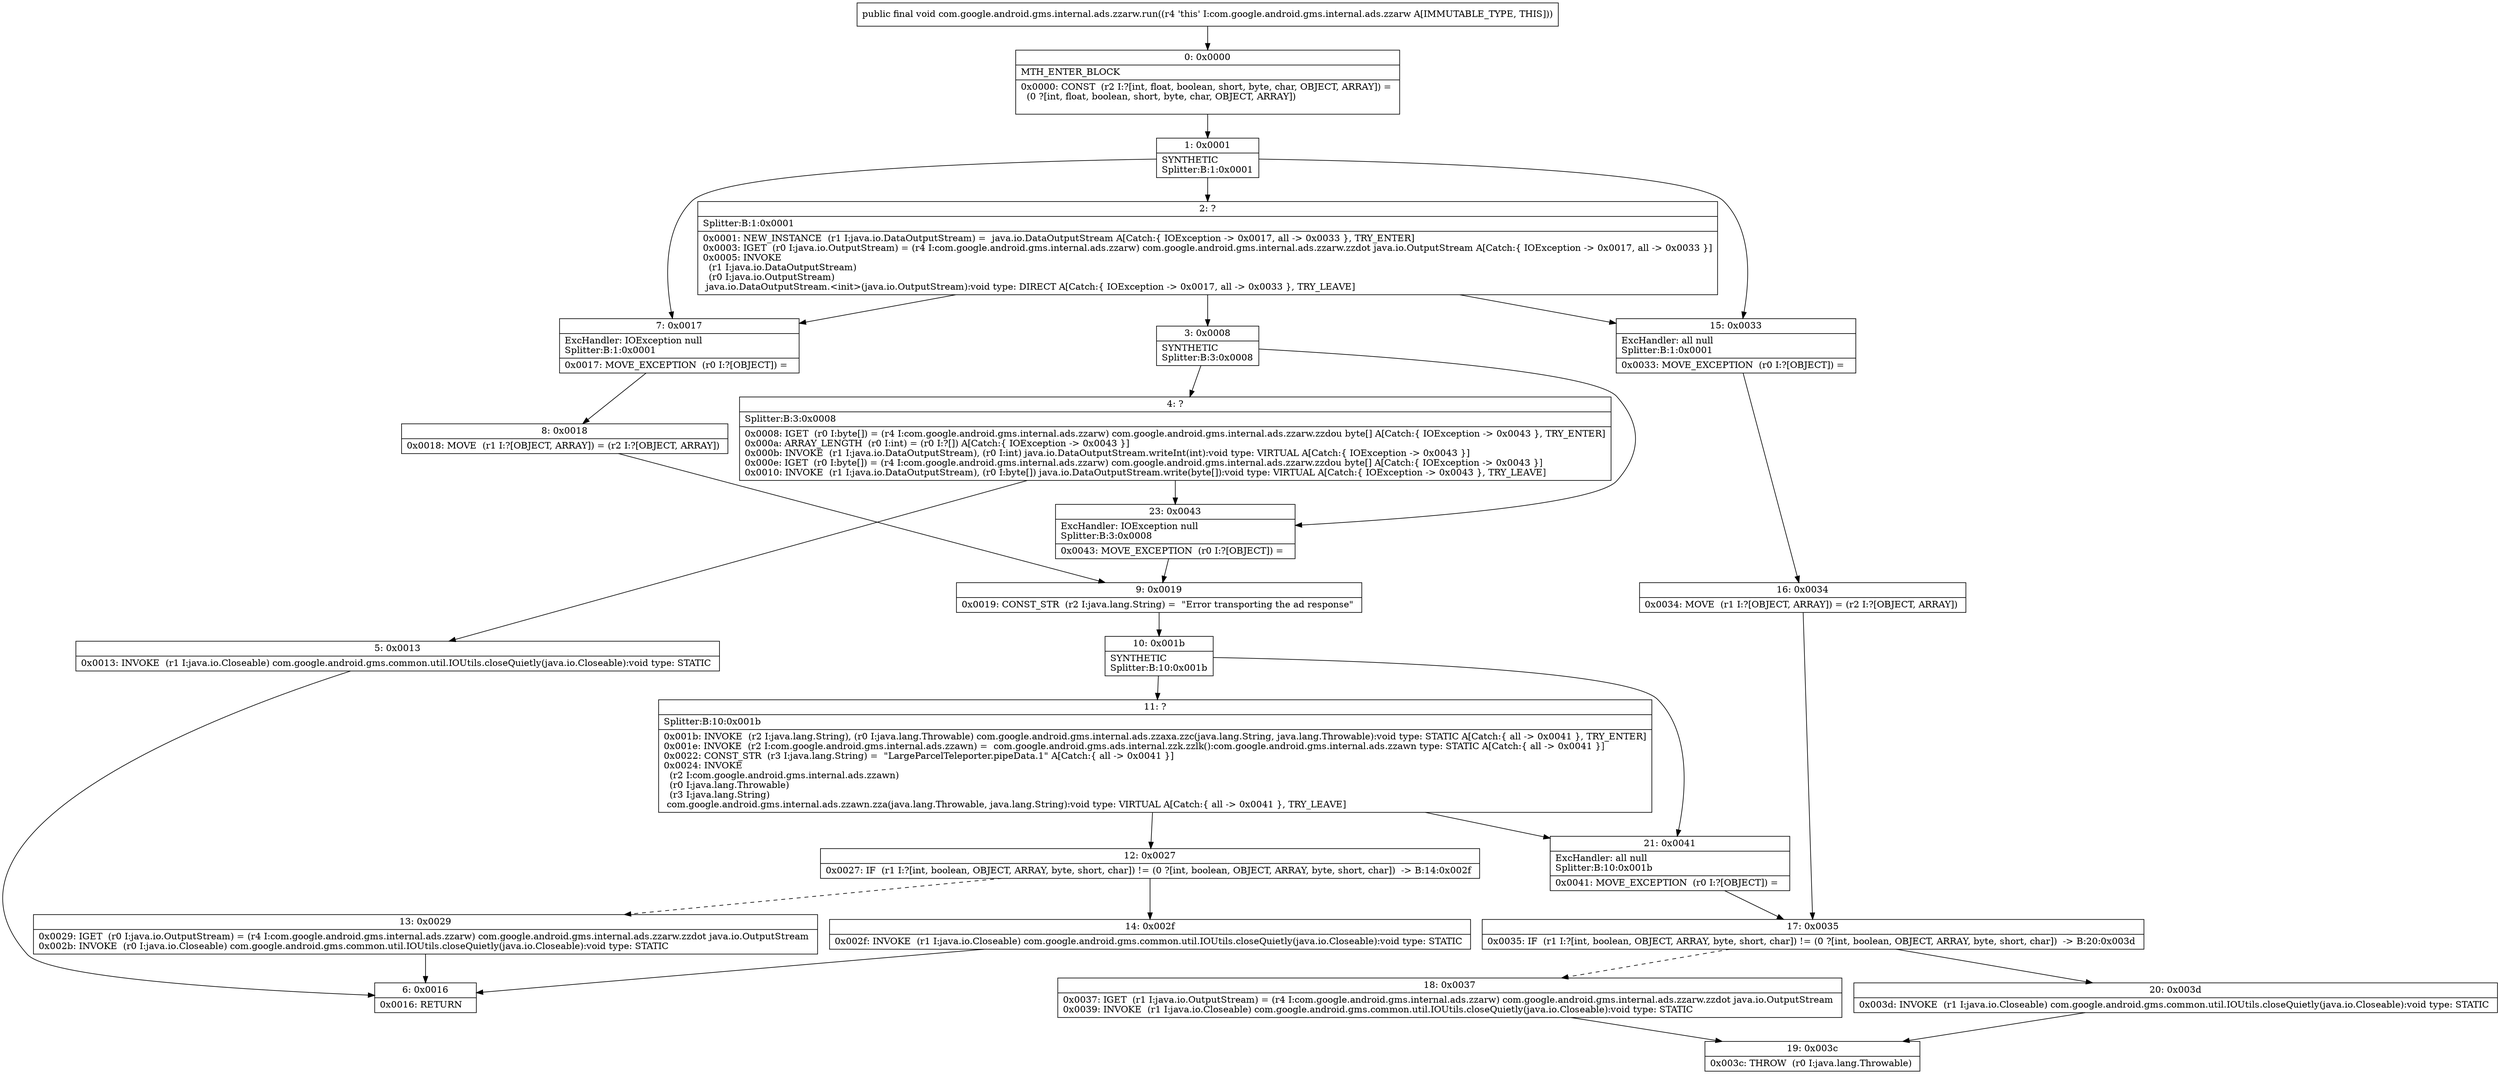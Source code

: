 digraph "CFG forcom.google.android.gms.internal.ads.zzarw.run()V" {
Node_0 [shape=record,label="{0\:\ 0x0000|MTH_ENTER_BLOCK\l|0x0000: CONST  (r2 I:?[int, float, boolean, short, byte, char, OBJECT, ARRAY]) = \l  (0 ?[int, float, boolean, short, byte, char, OBJECT, ARRAY])\l \l}"];
Node_1 [shape=record,label="{1\:\ 0x0001|SYNTHETIC\lSplitter:B:1:0x0001\l}"];
Node_2 [shape=record,label="{2\:\ ?|Splitter:B:1:0x0001\l|0x0001: NEW_INSTANCE  (r1 I:java.io.DataOutputStream) =  java.io.DataOutputStream A[Catch:\{ IOException \-\> 0x0017, all \-\> 0x0033 \}, TRY_ENTER]\l0x0003: IGET  (r0 I:java.io.OutputStream) = (r4 I:com.google.android.gms.internal.ads.zzarw) com.google.android.gms.internal.ads.zzarw.zzdot java.io.OutputStream A[Catch:\{ IOException \-\> 0x0017, all \-\> 0x0033 \}]\l0x0005: INVOKE  \l  (r1 I:java.io.DataOutputStream)\l  (r0 I:java.io.OutputStream)\l java.io.DataOutputStream.\<init\>(java.io.OutputStream):void type: DIRECT A[Catch:\{ IOException \-\> 0x0017, all \-\> 0x0033 \}, TRY_LEAVE]\l}"];
Node_3 [shape=record,label="{3\:\ 0x0008|SYNTHETIC\lSplitter:B:3:0x0008\l}"];
Node_4 [shape=record,label="{4\:\ ?|Splitter:B:3:0x0008\l|0x0008: IGET  (r0 I:byte[]) = (r4 I:com.google.android.gms.internal.ads.zzarw) com.google.android.gms.internal.ads.zzarw.zzdou byte[] A[Catch:\{ IOException \-\> 0x0043 \}, TRY_ENTER]\l0x000a: ARRAY_LENGTH  (r0 I:int) = (r0 I:?[]) A[Catch:\{ IOException \-\> 0x0043 \}]\l0x000b: INVOKE  (r1 I:java.io.DataOutputStream), (r0 I:int) java.io.DataOutputStream.writeInt(int):void type: VIRTUAL A[Catch:\{ IOException \-\> 0x0043 \}]\l0x000e: IGET  (r0 I:byte[]) = (r4 I:com.google.android.gms.internal.ads.zzarw) com.google.android.gms.internal.ads.zzarw.zzdou byte[] A[Catch:\{ IOException \-\> 0x0043 \}]\l0x0010: INVOKE  (r1 I:java.io.DataOutputStream), (r0 I:byte[]) java.io.DataOutputStream.write(byte[]):void type: VIRTUAL A[Catch:\{ IOException \-\> 0x0043 \}, TRY_LEAVE]\l}"];
Node_5 [shape=record,label="{5\:\ 0x0013|0x0013: INVOKE  (r1 I:java.io.Closeable) com.google.android.gms.common.util.IOUtils.closeQuietly(java.io.Closeable):void type: STATIC \l}"];
Node_6 [shape=record,label="{6\:\ 0x0016|0x0016: RETURN   \l}"];
Node_7 [shape=record,label="{7\:\ 0x0017|ExcHandler: IOException null\lSplitter:B:1:0x0001\l|0x0017: MOVE_EXCEPTION  (r0 I:?[OBJECT]) =  \l}"];
Node_8 [shape=record,label="{8\:\ 0x0018|0x0018: MOVE  (r1 I:?[OBJECT, ARRAY]) = (r2 I:?[OBJECT, ARRAY]) \l}"];
Node_9 [shape=record,label="{9\:\ 0x0019|0x0019: CONST_STR  (r2 I:java.lang.String) =  \"Error transporting the ad response\" \l}"];
Node_10 [shape=record,label="{10\:\ 0x001b|SYNTHETIC\lSplitter:B:10:0x001b\l}"];
Node_11 [shape=record,label="{11\:\ ?|Splitter:B:10:0x001b\l|0x001b: INVOKE  (r2 I:java.lang.String), (r0 I:java.lang.Throwable) com.google.android.gms.internal.ads.zzaxa.zzc(java.lang.String, java.lang.Throwable):void type: STATIC A[Catch:\{ all \-\> 0x0041 \}, TRY_ENTER]\l0x001e: INVOKE  (r2 I:com.google.android.gms.internal.ads.zzawn) =  com.google.android.gms.ads.internal.zzk.zzlk():com.google.android.gms.internal.ads.zzawn type: STATIC A[Catch:\{ all \-\> 0x0041 \}]\l0x0022: CONST_STR  (r3 I:java.lang.String) =  \"LargeParcelTeleporter.pipeData.1\" A[Catch:\{ all \-\> 0x0041 \}]\l0x0024: INVOKE  \l  (r2 I:com.google.android.gms.internal.ads.zzawn)\l  (r0 I:java.lang.Throwable)\l  (r3 I:java.lang.String)\l com.google.android.gms.internal.ads.zzawn.zza(java.lang.Throwable, java.lang.String):void type: VIRTUAL A[Catch:\{ all \-\> 0x0041 \}, TRY_LEAVE]\l}"];
Node_12 [shape=record,label="{12\:\ 0x0027|0x0027: IF  (r1 I:?[int, boolean, OBJECT, ARRAY, byte, short, char]) != (0 ?[int, boolean, OBJECT, ARRAY, byte, short, char])  \-\> B:14:0x002f \l}"];
Node_13 [shape=record,label="{13\:\ 0x0029|0x0029: IGET  (r0 I:java.io.OutputStream) = (r4 I:com.google.android.gms.internal.ads.zzarw) com.google.android.gms.internal.ads.zzarw.zzdot java.io.OutputStream \l0x002b: INVOKE  (r0 I:java.io.Closeable) com.google.android.gms.common.util.IOUtils.closeQuietly(java.io.Closeable):void type: STATIC \l}"];
Node_14 [shape=record,label="{14\:\ 0x002f|0x002f: INVOKE  (r1 I:java.io.Closeable) com.google.android.gms.common.util.IOUtils.closeQuietly(java.io.Closeable):void type: STATIC \l}"];
Node_15 [shape=record,label="{15\:\ 0x0033|ExcHandler: all null\lSplitter:B:1:0x0001\l|0x0033: MOVE_EXCEPTION  (r0 I:?[OBJECT]) =  \l}"];
Node_16 [shape=record,label="{16\:\ 0x0034|0x0034: MOVE  (r1 I:?[OBJECT, ARRAY]) = (r2 I:?[OBJECT, ARRAY]) \l}"];
Node_17 [shape=record,label="{17\:\ 0x0035|0x0035: IF  (r1 I:?[int, boolean, OBJECT, ARRAY, byte, short, char]) != (0 ?[int, boolean, OBJECT, ARRAY, byte, short, char])  \-\> B:20:0x003d \l}"];
Node_18 [shape=record,label="{18\:\ 0x0037|0x0037: IGET  (r1 I:java.io.OutputStream) = (r4 I:com.google.android.gms.internal.ads.zzarw) com.google.android.gms.internal.ads.zzarw.zzdot java.io.OutputStream \l0x0039: INVOKE  (r1 I:java.io.Closeable) com.google.android.gms.common.util.IOUtils.closeQuietly(java.io.Closeable):void type: STATIC \l}"];
Node_19 [shape=record,label="{19\:\ 0x003c|0x003c: THROW  (r0 I:java.lang.Throwable) \l}"];
Node_20 [shape=record,label="{20\:\ 0x003d|0x003d: INVOKE  (r1 I:java.io.Closeable) com.google.android.gms.common.util.IOUtils.closeQuietly(java.io.Closeable):void type: STATIC \l}"];
Node_21 [shape=record,label="{21\:\ 0x0041|ExcHandler: all null\lSplitter:B:10:0x001b\l|0x0041: MOVE_EXCEPTION  (r0 I:?[OBJECT]) =  \l}"];
Node_23 [shape=record,label="{23\:\ 0x0043|ExcHandler: IOException null\lSplitter:B:3:0x0008\l|0x0043: MOVE_EXCEPTION  (r0 I:?[OBJECT]) =  \l}"];
MethodNode[shape=record,label="{public final void com.google.android.gms.internal.ads.zzarw.run((r4 'this' I:com.google.android.gms.internal.ads.zzarw A[IMMUTABLE_TYPE, THIS])) }"];
MethodNode -> Node_0;
Node_0 -> Node_1;
Node_1 -> Node_2;
Node_1 -> Node_7;
Node_1 -> Node_15;
Node_2 -> Node_3;
Node_2 -> Node_7;
Node_2 -> Node_15;
Node_3 -> Node_4;
Node_3 -> Node_23;
Node_4 -> Node_5;
Node_4 -> Node_23;
Node_5 -> Node_6;
Node_7 -> Node_8;
Node_8 -> Node_9;
Node_9 -> Node_10;
Node_10 -> Node_11;
Node_10 -> Node_21;
Node_11 -> Node_12;
Node_11 -> Node_21;
Node_12 -> Node_13[style=dashed];
Node_12 -> Node_14;
Node_13 -> Node_6;
Node_14 -> Node_6;
Node_15 -> Node_16;
Node_16 -> Node_17;
Node_17 -> Node_18[style=dashed];
Node_17 -> Node_20;
Node_18 -> Node_19;
Node_20 -> Node_19;
Node_21 -> Node_17;
Node_23 -> Node_9;
}

